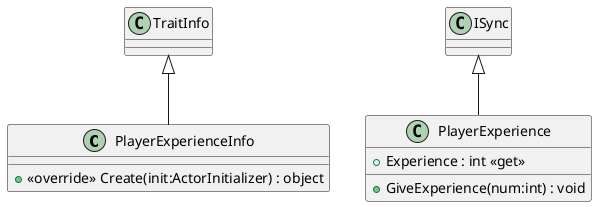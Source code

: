@startuml
class PlayerExperienceInfo {
    + <<override>> Create(init:ActorInitializer) : object
}
class PlayerExperience {
    + Experience : int <<get>>
    + GiveExperience(num:int) : void
}
TraitInfo <|-- PlayerExperienceInfo
ISync <|-- PlayerExperience
@enduml
